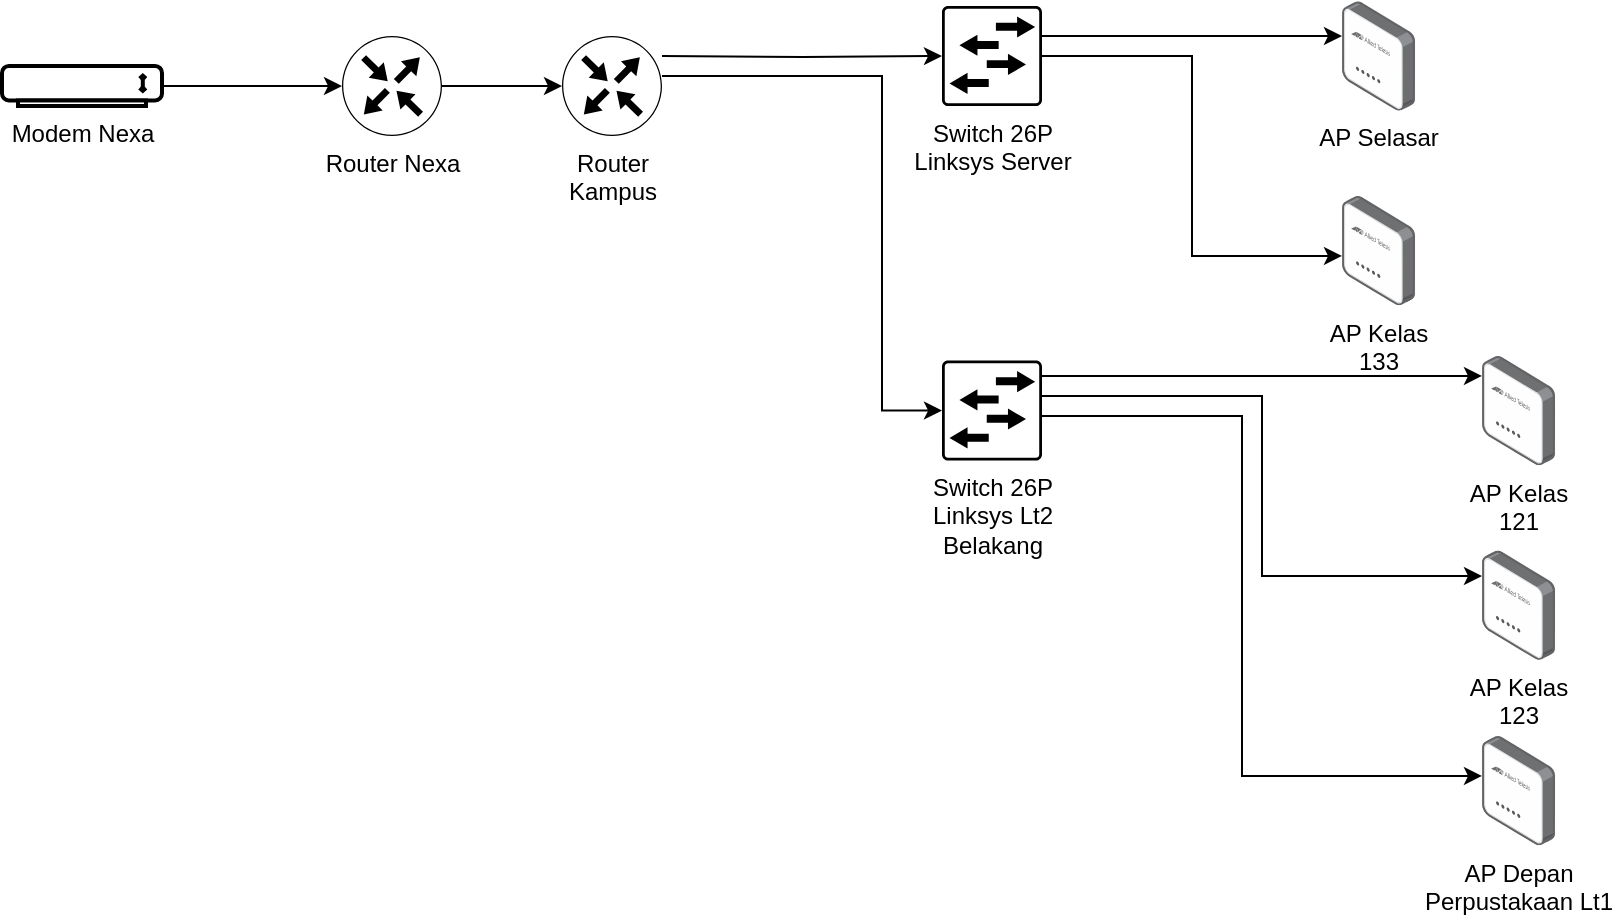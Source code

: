 <mxfile version="28.2.3">
  <diagram name="Halaman-1" id="fVaG4fxkSNwADPhYDmTG">
    <mxGraphModel dx="668" dy="522" grid="1" gridSize="10" guides="1" tooltips="1" connect="1" arrows="1" fold="1" page="1" pageScale="1" pageWidth="1169" pageHeight="827" math="0" shadow="0">
      <root>
        <mxCell id="0" />
        <mxCell id="1" parent="0" />
        <mxCell id="3s2Nf08JGnsYUdywj7sN-7" value="" style="edgeStyle=orthogonalEdgeStyle;rounded=0;orthogonalLoop=1;jettySize=auto;html=1;labelBackgroundColor=none;fontColor=default;" edge="1" parent="1" source="3s2Nf08JGnsYUdywj7sN-1" target="3s2Nf08JGnsYUdywj7sN-6">
          <mxGeometry relative="1" as="geometry" />
        </mxCell>
        <mxCell id="3s2Nf08JGnsYUdywj7sN-1" value="Router Nexa" style="sketch=0;points=[[0.5,0,0],[1,0.5,0],[0.5,1,0],[0,0.5,0],[0.145,0.145,0],[0.856,0.145,0],[0.855,0.856,0],[0.145,0.855,0]];verticalLabelPosition=bottom;html=1;verticalAlign=top;aspect=fixed;align=center;pointerEvents=1;shape=mxgraph.cisco19.rect;prIcon=router;labelBackgroundColor=none;" vertex="1" parent="1">
          <mxGeometry x="250" y="40" width="50" height="50" as="geometry" />
        </mxCell>
        <mxCell id="3s2Nf08JGnsYUdywj7sN-3" value="Switch 26P&lt;div&gt;Linksys Server&lt;/div&gt;" style="sketch=0;points=[[0.015,0.015,0],[0.985,0.015,0],[0.985,0.985,0],[0.015,0.985,0],[0.25,0,0],[0.5,0,0],[0.75,0,0],[1,0.25,0],[1,0.5,0],[1,0.75,0],[0.75,1,0],[0.5,1,0],[0.25,1,0],[0,0.75,0],[0,0.5,0],[0,0.25,0]];verticalLabelPosition=bottom;html=1;verticalAlign=top;aspect=fixed;align=center;pointerEvents=1;shape=mxgraph.cisco19.rect;prIcon=l2_switch;labelBackgroundColor=none;" vertex="1" parent="1">
          <mxGeometry x="550" y="25" width="50" height="50" as="geometry" />
        </mxCell>
        <mxCell id="3s2Nf08JGnsYUdywj7sN-5" value="" style="edgeStyle=orthogonalEdgeStyle;rounded=0;orthogonalLoop=1;jettySize=auto;html=1;labelBackgroundColor=none;fontColor=default;" edge="1" parent="1" source="3s2Nf08JGnsYUdywj7sN-4" target="3s2Nf08JGnsYUdywj7sN-1">
          <mxGeometry relative="1" as="geometry" />
        </mxCell>
        <mxCell id="3s2Nf08JGnsYUdywj7sN-4" value="Modem Nexa" style="verticalAlign=top;verticalLabelPosition=bottom;labelPosition=center;align=center;html=1;outlineConnect=0;gradientDirection=north;strokeWidth=2;shape=mxgraph.networks.modem;labelBackgroundColor=none;" vertex="1" parent="1">
          <mxGeometry x="80" y="55" width="80" height="20" as="geometry" />
        </mxCell>
        <mxCell id="3s2Nf08JGnsYUdywj7sN-8" value="" style="edgeStyle=orthogonalEdgeStyle;rounded=0;orthogonalLoop=1;jettySize=auto;html=1;entryX=0;entryY=0.5;entryDx=0;entryDy=0;entryPerimeter=0;labelBackgroundColor=none;fontColor=default;" edge="1" parent="1" target="3s2Nf08JGnsYUdywj7sN-3">
          <mxGeometry relative="1" as="geometry">
            <mxPoint x="410" y="50" as="sourcePoint" />
            <mxPoint x="490" y="90" as="targetPoint" />
          </mxGeometry>
        </mxCell>
        <mxCell id="3s2Nf08JGnsYUdywj7sN-6" value="Router&lt;div&gt;Kampus&lt;/div&gt;" style="sketch=0;points=[[0.5,0,0],[1,0.5,0],[0.5,1,0],[0,0.5,0],[0.145,0.145,0],[0.856,0.145,0],[0.855,0.856,0],[0.145,0.855,0]];verticalLabelPosition=bottom;html=1;verticalAlign=top;aspect=fixed;align=center;pointerEvents=1;shape=mxgraph.cisco19.rect;prIcon=router;labelBackgroundColor=none;" vertex="1" parent="1">
          <mxGeometry x="360" y="40" width="50" height="50" as="geometry" />
        </mxCell>
        <mxCell id="3s2Nf08JGnsYUdywj7sN-9" value="AP Selasar" style="image;points=[];aspect=fixed;html=1;align=center;shadow=0;dashed=0;image=img/lib/allied_telesis/wireless/Access_Point_Indoor.svg;labelBackgroundColor=none;" vertex="1" parent="1">
          <mxGeometry x="750" y="22.7" width="36.6" height="54.6" as="geometry" />
        </mxCell>
        <mxCell id="3s2Nf08JGnsYUdywj7sN-10" style="edgeStyle=orthogonalEdgeStyle;rounded=0;orthogonalLoop=1;jettySize=auto;html=1;entryX=0;entryY=0.5;entryDx=0;entryDy=0;entryPerimeter=0;labelBackgroundColor=none;fontColor=default;" edge="1" parent="1">
          <mxGeometry relative="1" as="geometry">
            <mxPoint x="600" y="40" as="sourcePoint" />
            <mxPoint x="750" y="40" as="targetPoint" />
          </mxGeometry>
        </mxCell>
        <mxCell id="3s2Nf08JGnsYUdywj7sN-11" value="AP Kelas&lt;div&gt;133&lt;/div&gt;" style="image;points=[];aspect=fixed;html=1;align=center;shadow=0;dashed=0;image=img/lib/allied_telesis/wireless/Access_Point_Indoor.svg;labelBackgroundColor=none;" vertex="1" parent="1">
          <mxGeometry x="750" y="120.0" width="36.6" height="54.6" as="geometry" />
        </mxCell>
        <mxCell id="3s2Nf08JGnsYUdywj7sN-12" style="edgeStyle=orthogonalEdgeStyle;rounded=0;orthogonalLoop=1;jettySize=auto;html=1;entryX=0;entryY=0.549;entryDx=0;entryDy=0;entryPerimeter=0;labelBackgroundColor=none;fontColor=default;" edge="1" parent="1" source="3s2Nf08JGnsYUdywj7sN-3" target="3s2Nf08JGnsYUdywj7sN-11">
          <mxGeometry relative="1" as="geometry" />
        </mxCell>
        <mxCell id="3s2Nf08JGnsYUdywj7sN-17" value="" style="edgeStyle=orthogonalEdgeStyle;rounded=0;orthogonalLoop=1;jettySize=auto;html=1;entryX=0;entryY=0.183;entryDx=0;entryDy=0;entryPerimeter=0;labelBackgroundColor=none;fontColor=default;" edge="1" parent="1" source="3s2Nf08JGnsYUdywj7sN-13" target="3s2Nf08JGnsYUdywj7sN-15">
          <mxGeometry relative="1" as="geometry">
            <Array as="points">
              <mxPoint x="620" y="210" />
              <mxPoint x="620" y="210" />
            </Array>
          </mxGeometry>
        </mxCell>
        <mxCell id="3s2Nf08JGnsYUdywj7sN-13" value="Switch 26P&lt;div&gt;Linksys Lt2&lt;/div&gt;&lt;div&gt;Belakang&lt;/div&gt;" style="sketch=0;points=[[0.015,0.015,0],[0.985,0.015,0],[0.985,0.985,0],[0.015,0.985,0],[0.25,0,0],[0.5,0,0],[0.75,0,0],[1,0.25,0],[1,0.5,0],[1,0.75,0],[0.75,1,0],[0.5,1,0],[0.25,1,0],[0,0.75,0],[0,0.5,0],[0,0.25,0]];verticalLabelPosition=bottom;html=1;verticalAlign=top;aspect=fixed;align=center;pointerEvents=1;shape=mxgraph.cisco19.rect;prIcon=l2_switch;labelBackgroundColor=none;" vertex="1" parent="1">
          <mxGeometry x="550" y="202.3" width="50" height="50" as="geometry" />
        </mxCell>
        <mxCell id="3s2Nf08JGnsYUdywj7sN-14" style="edgeStyle=orthogonalEdgeStyle;rounded=0;orthogonalLoop=1;jettySize=auto;html=1;entryX=0;entryY=0.5;entryDx=0;entryDy=0;entryPerimeter=0;labelBackgroundColor=none;fontColor=default;" edge="1" parent="1" source="3s2Nf08JGnsYUdywj7sN-6" target="3s2Nf08JGnsYUdywj7sN-13">
          <mxGeometry relative="1" as="geometry">
            <Array as="points">
              <mxPoint x="520" y="60" />
              <mxPoint x="520" y="227" />
            </Array>
          </mxGeometry>
        </mxCell>
        <mxCell id="3s2Nf08JGnsYUdywj7sN-15" value="AP Kelas&lt;div&gt;121&lt;/div&gt;" style="image;points=[];aspect=fixed;html=1;align=center;shadow=0;dashed=0;image=img/lib/allied_telesis/wireless/Access_Point_Indoor.svg;labelBackgroundColor=none;" vertex="1" parent="1">
          <mxGeometry x="820" y="200" width="36.6" height="54.6" as="geometry" />
        </mxCell>
        <mxCell id="3s2Nf08JGnsYUdywj7sN-16" value="AP Kelas&lt;div&gt;123&lt;/div&gt;" style="image;points=[];aspect=fixed;html=1;align=center;shadow=0;dashed=0;image=img/lib/allied_telesis/wireless/Access_Point_Indoor.svg;labelBackgroundColor=none;" vertex="1" parent="1">
          <mxGeometry x="820" y="297.3" width="36.6" height="54.6" as="geometry" />
        </mxCell>
        <mxCell id="3s2Nf08JGnsYUdywj7sN-19" style="edgeStyle=orthogonalEdgeStyle;rounded=0;orthogonalLoop=1;jettySize=auto;html=1;entryX=0;entryY=0.233;entryDx=0;entryDy=0;entryPerimeter=0;fontColor=default;labelBackgroundColor=none;" edge="1" parent="1" source="3s2Nf08JGnsYUdywj7sN-13" target="3s2Nf08JGnsYUdywj7sN-16">
          <mxGeometry relative="1" as="geometry">
            <Array as="points">
              <mxPoint x="710" y="220" />
              <mxPoint x="710" y="310" />
            </Array>
          </mxGeometry>
        </mxCell>
        <mxCell id="3s2Nf08JGnsYUdywj7sN-20" value="AP Depan&lt;div&gt;Perpustakaan Lt1&lt;/div&gt;" style="image;points=[];aspect=fixed;html=1;align=center;shadow=0;dashed=0;image=img/lib/allied_telesis/wireless/Access_Point_Indoor.svg;labelBackgroundColor=none;" vertex="1" parent="1">
          <mxGeometry x="820" y="390" width="36.6" height="54.6" as="geometry" />
        </mxCell>
        <mxCell id="3s2Nf08JGnsYUdywj7sN-21" style="edgeStyle=orthogonalEdgeStyle;rounded=0;orthogonalLoop=1;jettySize=auto;html=1;entryX=0;entryY=0.366;entryDx=0;entryDy=0;entryPerimeter=0;fontColor=default;labelBackgroundColor=none;" edge="1" parent="1" source="3s2Nf08JGnsYUdywj7sN-13" target="3s2Nf08JGnsYUdywj7sN-20">
          <mxGeometry relative="1" as="geometry">
            <Array as="points">
              <mxPoint x="700" y="230" />
              <mxPoint x="700" y="410" />
            </Array>
          </mxGeometry>
        </mxCell>
      </root>
    </mxGraphModel>
  </diagram>
</mxfile>
